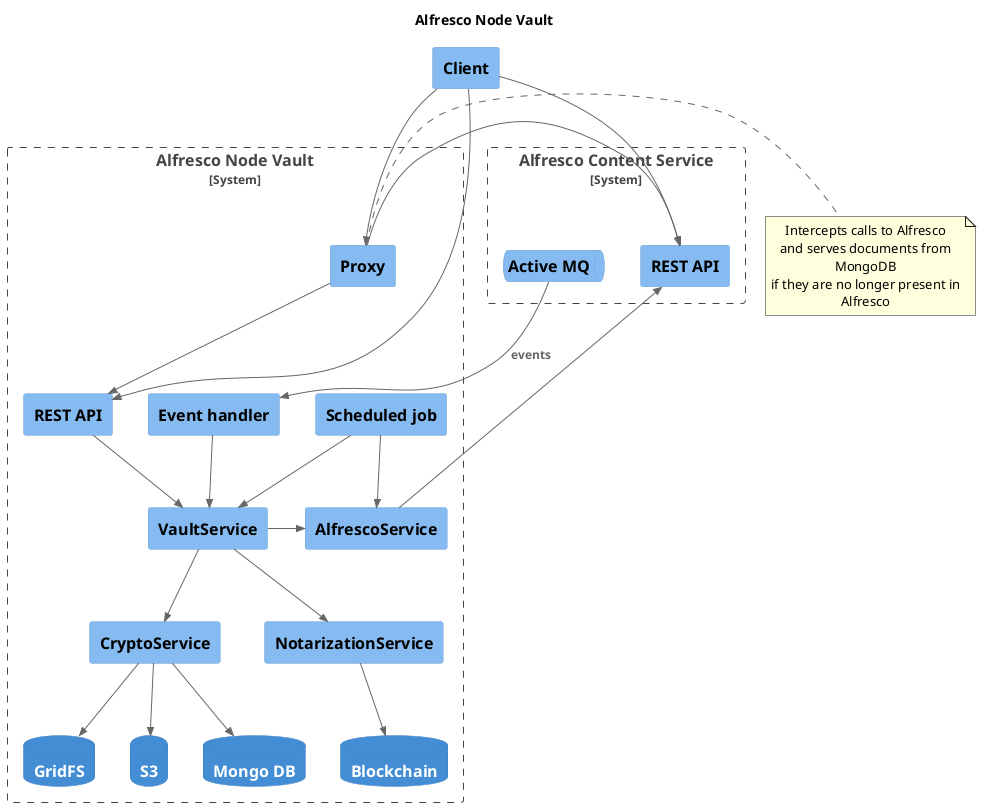 @startuml
!include <C4/C4_Container>
!include <C4/C4_Component>

hide stereotype

title Alfresco Node Vault

System_Boundary(anv, "Alfresco Node Vault") {
  Component(anvProxy, "Proxy")
  Component(anvApi, "REST API")
  Component(anvHandler, "Event handler")
  Component(anvJob, "Scheduled job")
  Component(anvVault, "VaultService")
  Component(anvCrypto, "CryptoService")
  Component(anvAlfresco, "AlfrescoService")
  Component(anvNotarization, "NotarizationService")
  ContainerDb(anvBlockchain, "Blockchain")
  ContainerDb(anvMongo, "Mongo DB")
  ContainerDb(anvGrid, "GridFS")
  ContainerDb(anvS3, "S3")
}

note right of [anvProxy]
Intercepts calls to Alfresco
and serves documents from MongoDB
if they are no longer present in Alfresco
end note

System_Boundary(acs, "Alfresco Content Service") {
  ComponentQueue(acsQueue, "Active MQ")
  Component(acsApi, "REST API")
}

Rel_D(acsQueue, anvHandler, "events")
Rel_D(anvProxy, anvApi, "")
Rel_R(anvProxy, acsApi, "")
Rel_D(anvApi, anvVault, "")
Rel_D(anvHandler, anvVault, "")
Rel_D(anvJob, anvVault, "")
Rel_D(anvJob, anvAlfresco, "")
Rel_D(anvVault, anvCrypto, "")
Rel_D(anvVault, anvNotarization, "")
Rel_D(anvNotarization, anvBlockchain, "")
Rel_D(anvCrypto, anvMongo, "")
Rel_D(anvCrypto, anvGrid, "")
Rel_D(anvCrypto, anvS3, "")
Rel_R(anvVault, anvAlfresco, "")
Rel_R(anvAlfresco, acsApi, "")

Component(client, "Client")

Rel_D(client, anvProxy, "")
Rel_D(client, anvApi, "")
Rel_D(client, acsApi, "")

@enduml